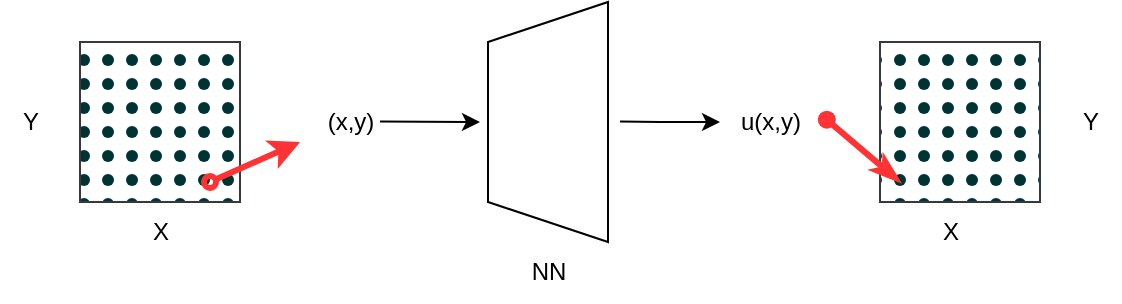 <mxfile version="20.6.0" type="github">
  <diagram id="mtF8r5vX6y_wecotg6oS" name="第 1 页">
    <mxGraphModel dx="451" dy="260" grid="1" gridSize="10" guides="1" tooltips="1" connect="1" arrows="1" fold="1" page="1" pageScale="1" pageWidth="827" pageHeight="1169" math="0" shadow="0">
      <root>
        <mxCell id="0" />
        <mxCell id="1" parent="0" />
        <mxCell id="HnmcaV7XHfnCeX0lOZAR-5" value="Y" style="text;html=1;align=center;verticalAlign=middle;resizable=0;points=[];autosize=1;strokeColor=none;fillColor=none;" vertex="1" parent="1">
          <mxGeometry x="80" y="185" width="30" height="30" as="geometry" />
        </mxCell>
        <mxCell id="HnmcaV7XHfnCeX0lOZAR-6" value="X" style="text;html=1;align=center;verticalAlign=middle;resizable=0;points=[];autosize=1;strokeColor=none;fillColor=none;" vertex="1" parent="1">
          <mxGeometry x="145" y="240" width="30" height="30" as="geometry" />
        </mxCell>
        <mxCell id="HnmcaV7XHfnCeX0lOZAR-7" value="" style="rounded=0;whiteSpace=wrap;html=1;fillStyle=dots;fillColor=#003333;strokeColor=#36393d;" vertex="1" parent="1">
          <mxGeometry x="120" y="160" width="80" height="80" as="geometry" />
        </mxCell>
        <mxCell id="HnmcaV7XHfnCeX0lOZAR-9" value="(x,y)" style="text;html=1;align=center;verticalAlign=middle;resizable=0;points=[];autosize=1;strokeColor=none;fillColor=none;" vertex="1" parent="1">
          <mxGeometry x="230" y="185" width="50" height="30" as="geometry" />
        </mxCell>
        <mxCell id="HnmcaV7XHfnCeX0lOZAR-10" value="" style="endArrow=classic;html=1;rounded=0;" edge="1" parent="1">
          <mxGeometry width="50" height="50" relative="1" as="geometry">
            <mxPoint x="270" y="199.76" as="sourcePoint" />
            <mxPoint x="320" y="200.05" as="targetPoint" />
          </mxGeometry>
        </mxCell>
        <mxCell id="HnmcaV7XHfnCeX0lOZAR-11" value="" style="shape=trapezoid;perimeter=trapezoidPerimeter;whiteSpace=wrap;html=1;fixedSize=1;rotation=-90;" vertex="1" parent="1">
          <mxGeometry x="294" y="170" width="120" height="60" as="geometry" />
        </mxCell>
        <mxCell id="HnmcaV7XHfnCeX0lOZAR-12" value="NN" style="text;html=1;align=center;verticalAlign=middle;resizable=0;points=[];autosize=1;strokeColor=none;fillColor=none;" vertex="1" parent="1">
          <mxGeometry x="334" y="260" width="40" height="30" as="geometry" />
        </mxCell>
        <mxCell id="HnmcaV7XHfnCeX0lOZAR-13" value="" style="endArrow=classic;html=1;rounded=0;" edge="1" parent="1">
          <mxGeometry width="50" height="50" relative="1" as="geometry">
            <mxPoint x="390" y="199.76" as="sourcePoint" />
            <mxPoint x="440" y="200" as="targetPoint" />
            <Array as="points">
              <mxPoint x="410" y="200" />
            </Array>
          </mxGeometry>
        </mxCell>
        <mxCell id="HnmcaV7XHfnCeX0lOZAR-19" value="Y" style="text;html=1;align=center;verticalAlign=middle;resizable=0;points=[];autosize=1;strokeColor=none;fillColor=none;" vertex="1" parent="1">
          <mxGeometry x="610" y="185" width="30" height="30" as="geometry" />
        </mxCell>
        <mxCell id="HnmcaV7XHfnCeX0lOZAR-20" value="X" style="text;html=1;align=center;verticalAlign=middle;resizable=0;points=[];autosize=1;strokeColor=none;fillColor=none;" vertex="1" parent="1">
          <mxGeometry x="540" y="240" width="30" height="30" as="geometry" />
        </mxCell>
        <mxCell id="HnmcaV7XHfnCeX0lOZAR-23" value="u(x,y)" style="text;html=1;align=center;verticalAlign=middle;resizable=0;points=[];autosize=1;strokeColor=none;fillColor=none;" vertex="1" parent="1">
          <mxGeometry x="440" y="185" width="50" height="30" as="geometry" />
        </mxCell>
        <mxCell id="HnmcaV7XHfnCeX0lOZAR-25" value="" style="endArrow=classic;html=1;rounded=0;fillColor=#cce5ff;strokeColor=#FF3333;strokeWidth=3;startArrow=oval;startFill=0;" edge="1" parent="1">
          <mxGeometry width="50" height="50" relative="1" as="geometry">
            <mxPoint x="185" y="230" as="sourcePoint" />
            <mxPoint x="230" y="210" as="targetPoint" />
          </mxGeometry>
        </mxCell>
        <mxCell id="HnmcaV7XHfnCeX0lOZAR-27" value="" style="rounded=0;whiteSpace=wrap;html=1;fillStyle=dots;fillColor=#003333;strokeColor=#36393d;" vertex="1" parent="1">
          <mxGeometry x="520" y="160" width="80" height="80" as="geometry" />
        </mxCell>
        <mxCell id="HnmcaV7XHfnCeX0lOZAR-24" value="" style="endArrow=classicThin;html=1;rounded=0;endFill=1;startArrow=oval;startFill=1;exitX=1.068;exitY=0.462;exitDx=0;exitDy=0;exitPerimeter=0;strokeWidth=3;fillColor=#ffff88;strokeColor=#FF3333;" edge="1" parent="1" source="HnmcaV7XHfnCeX0lOZAR-23">
          <mxGeometry width="50" height="50" relative="1" as="geometry">
            <mxPoint x="480" y="160" as="sourcePoint" />
            <mxPoint x="530" y="230" as="targetPoint" />
          </mxGeometry>
        </mxCell>
      </root>
    </mxGraphModel>
  </diagram>
</mxfile>
